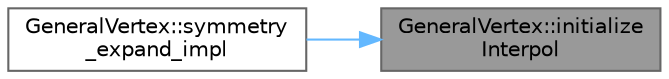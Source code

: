 digraph "GeneralVertex::initializeInterpol"
{
 // INTERACTIVE_SVG=YES
 // LATEX_PDF_SIZE
  bgcolor="transparent";
  edge [fontname=Helvetica,fontsize=10,labelfontname=Helvetica,labelfontsize=10];
  node [fontname=Helvetica,fontsize=10,shape=box,height=0.2,width=0.4];
  rankdir="RL";
  Node1 [id="Node000001",label="GeneralVertex::initialize\lInterpol",height=0.2,width=0.4,color="gray40", fillcolor="grey60", style="filled", fontcolor="black",tooltip=" "];
  Node1 -> Node2 [id="edge1_Node000001_Node000002",dir="back",color="steelblue1",style="solid",tooltip=" "];
  Node2 [id="Node000002",label="GeneralVertex::symmetry\l_expand_impl",height=0.2,width=0.4,color="grey40", fillcolor="white", style="filled",URL="$d2/d4a/classGeneralVertex.html#a9ca8865623451dd698ed572a94ebdb94",tooltip=" "];
}

